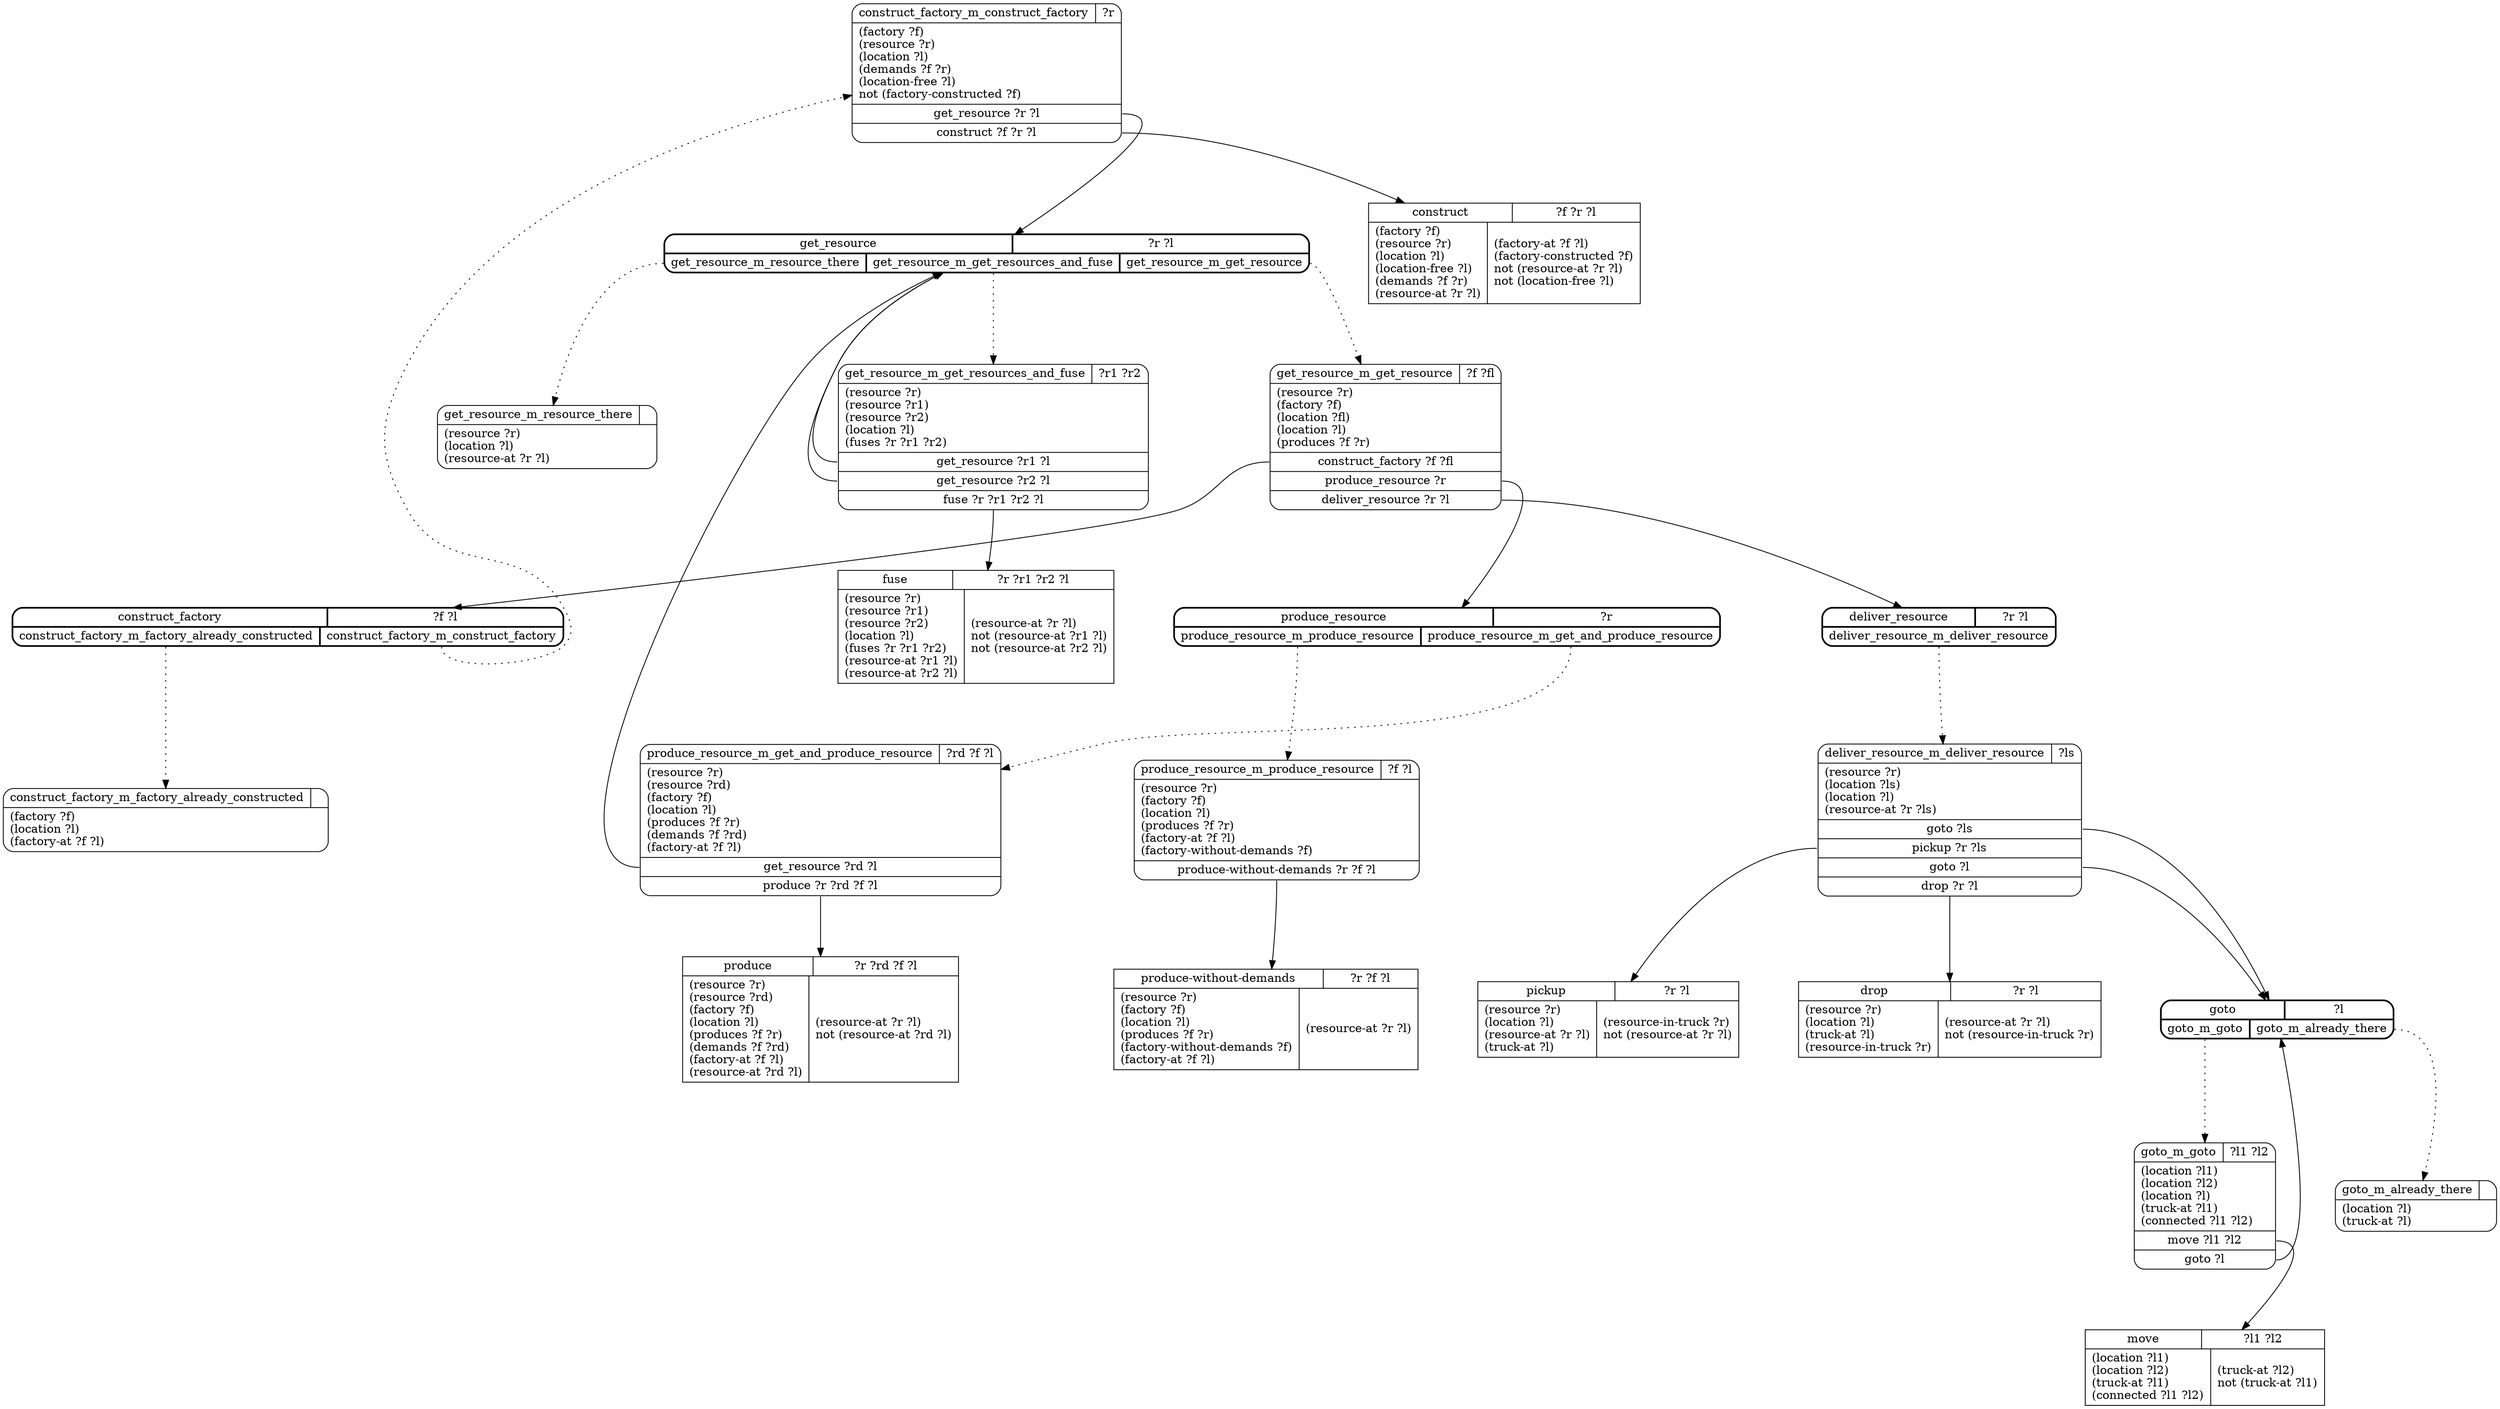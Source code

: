 // Generated by Hype
digraph "factories" {
  nodesep=1
  ranksep=1
  // Operators
  node [shape=record]
  "construct" [
    label="{{\N|?f ?r ?l}|{(factory ?f)\l(resource ?r)\l(location ?l)\l(location-free ?l)\l(demands ?f ?r)\l(resource-at ?r ?l)\l|(factory-at ?f ?l)\l(factory-constructed ?f)\lnot (resource-at ?r ?l)\lnot (location-free ?l)\l}}"
  ]
  "fuse" [
    label="{{\N|?r ?r1 ?r2 ?l}|{(resource ?r)\l(resource ?r1)\l(resource ?r2)\l(location ?l)\l(fuses ?r ?r1 ?r2)\l(resource-at ?r1 ?l)\l(resource-at ?r2 ?l)\l|(resource-at ?r ?l)\lnot (resource-at ?r1 ?l)\lnot (resource-at ?r2 ?l)\l}}"
  ]
  "produce-without-demands" [
    label="{{\N|?r ?f ?l}|{(resource ?r)\l(factory ?f)\l(location ?l)\l(produces ?f ?r)\l(factory-without-demands ?f)\l(factory-at ?f ?l)\l|(resource-at ?r ?l)\l}}"
  ]
  "produce" [
    label="{{\N|?r ?rd ?f ?l}|{(resource ?r)\l(resource ?rd)\l(factory ?f)\l(location ?l)\l(produces ?f ?r)\l(demands ?f ?rd)\l(factory-at ?f ?l)\l(resource-at ?rd ?l)\l|(resource-at ?r ?l)\lnot (resource-at ?rd ?l)\l}}"
  ]
  "pickup" [
    label="{{\N|?r ?l}|{(resource ?r)\l(location ?l)\l(resource-at ?r ?l)\l(truck-at ?l)\l|(resource-in-truck ?r)\lnot (resource-at ?r ?l)\l}}"
  ]
  "drop" [
    label="{{\N|?r ?l}|{(resource ?r)\l(location ?l)\l(truck-at ?l)\l(resource-in-truck ?r)\l|(resource-at ?r ?l)\lnot (resource-in-truck ?r)\l}}"
  ]
  "move" [
    label="{{\N|?l1 ?l2}|{(location ?l1)\l(location ?l2)\l(truck-at ?l1)\l(connected ?l1 ?l2)\l|(truck-at ?l2)\lnot (truck-at ?l1)\l}}"
  ]
  // Methods
  node [shape=Mrecord]
  "construct_factory" [
    style=bold
    label="{{\N|?f ?l}|{<0>construct_factory_m_factory_already_constructed|<1>construct_factory_m_construct_factory}}"
  ]
  "construct_factory_m_factory_already_constructed" [
    label="{{\N|}|(factory ?f)\l(location ?l)\l(factory-at ?f ?l)\l}"
  ]
  "construct_factory":0 -> "construct_factory_m_factory_already_constructed" [style=dotted]
  "construct_factory_m_construct_factory" [
    label="{{\N|?r}|(factory ?f)\l(resource ?r)\l(location ?l)\l(demands ?f ?r)\l(location-free ?l)\lnot (factory-constructed ?f)\l|<0>get_resource ?r ?l|<1>construct ?f ?r ?l}"
  ]
  "construct_factory":1 -> "construct_factory_m_construct_factory" [style=dotted]
  "construct_factory_m_construct_factory":0 -> "get_resource"
  "construct_factory_m_construct_factory":1 -> "construct"
  "get_resource" [
    style=bold
    label="{{\N|?r ?l}|{<0>get_resource_m_resource_there|<1>get_resource_m_get_resources_and_fuse|<2>get_resource_m_get_resource}}"
  ]
  "get_resource_m_resource_there" [
    label="{{\N|}|(resource ?r)\l(location ?l)\l(resource-at ?r ?l)\l}"
  ]
  "get_resource":0 -> "get_resource_m_resource_there" [style=dotted]
  "get_resource_m_get_resources_and_fuse" [
    label="{{\N|?r1 ?r2}|(resource ?r)\l(resource ?r1)\l(resource ?r2)\l(location ?l)\l(fuses ?r ?r1 ?r2)\l|<0>get_resource ?r1 ?l|<1>get_resource ?r2 ?l|<2>fuse ?r ?r1 ?r2 ?l}"
  ]
  "get_resource":1 -> "get_resource_m_get_resources_and_fuse" [style=dotted]
  "get_resource_m_get_resources_and_fuse":0 -> "get_resource"
  "get_resource_m_get_resources_and_fuse":1 -> "get_resource"
  "get_resource_m_get_resources_and_fuse":2 -> "fuse"
  "get_resource_m_get_resource" [
    label="{{\N|?f ?fl}|(resource ?r)\l(factory ?f)\l(location ?fl)\l(location ?l)\l(produces ?f ?r)\l|<0>construct_factory ?f ?fl|<1>produce_resource ?r|<2>deliver_resource ?r ?l}"
  ]
  "get_resource":2 -> "get_resource_m_get_resource" [style=dotted]
  "get_resource_m_get_resource":0 -> "construct_factory"
  "get_resource_m_get_resource":1 -> "produce_resource"
  "get_resource_m_get_resource":2 -> "deliver_resource"
  "produce_resource" [
    style=bold
    label="{{\N|?r}|{<0>produce_resource_m_produce_resource|<1>produce_resource_m_get_and_produce_resource}}"
  ]
  "produce_resource_m_produce_resource" [
    label="{{\N|?f ?l}|(resource ?r)\l(factory ?f)\l(location ?l)\l(produces ?f ?r)\l(factory-at ?f ?l)\l(factory-without-demands ?f)\l|<0>produce-without-demands ?r ?f ?l}"
  ]
  "produce_resource":0 -> "produce_resource_m_produce_resource" [style=dotted]
  "produce_resource_m_produce_resource":0 -> "produce-without-demands"
  "produce_resource_m_get_and_produce_resource" [
    label="{{\N|?rd ?f ?l}|(resource ?r)\l(resource ?rd)\l(factory ?f)\l(location ?l)\l(produces ?f ?r)\l(demands ?f ?rd)\l(factory-at ?f ?l)\l|<0>get_resource ?rd ?l|<1>produce ?r ?rd ?f ?l}"
  ]
  "produce_resource":1 -> "produce_resource_m_get_and_produce_resource" [style=dotted]
  "produce_resource_m_get_and_produce_resource":0 -> "get_resource"
  "produce_resource_m_get_and_produce_resource":1 -> "produce"
  "deliver_resource" [
    style=bold
    label="{{\N|?r ?l}|{<0>deliver_resource_m_deliver_resource}}"
  ]
  "deliver_resource_m_deliver_resource" [
    label="{{\N|?ls}|(resource ?r)\l(location ?ls)\l(location ?l)\l(resource-at ?r ?ls)\l|<0>goto ?ls|<1>pickup ?r ?ls|<2>goto ?l|<3>drop ?r ?l}"
  ]
  "deliver_resource":0 -> "deliver_resource_m_deliver_resource" [style=dotted]
  "deliver_resource_m_deliver_resource":0 -> "goto"
  "deliver_resource_m_deliver_resource":1 -> "pickup"
  "deliver_resource_m_deliver_resource":2 -> "goto"
  "deliver_resource_m_deliver_resource":3 -> "drop"
  "goto" [
    style=bold
    label="{{\N|?l}|{<0>goto_m_goto|<1>goto_m_already_there}}"
  ]
  "goto_m_goto" [
    label="{{\N|?l1 ?l2}|(location ?l1)\l(location ?l2)\l(location ?l)\l(truck-at ?l1)\l(connected ?l1 ?l2)\l|<0>move ?l1 ?l2|<1>goto ?l}"
  ]
  "goto":0 -> "goto_m_goto" [style=dotted]
  "goto_m_goto":0 -> "move"
  "goto_m_goto":1 -> "goto"
  "goto_m_already_there" [
    label="{{\N|}|(location ?l)\l(truck-at ?l)\l}"
  ]
  "goto":1 -> "goto_m_already_there" [style=dotted]
}